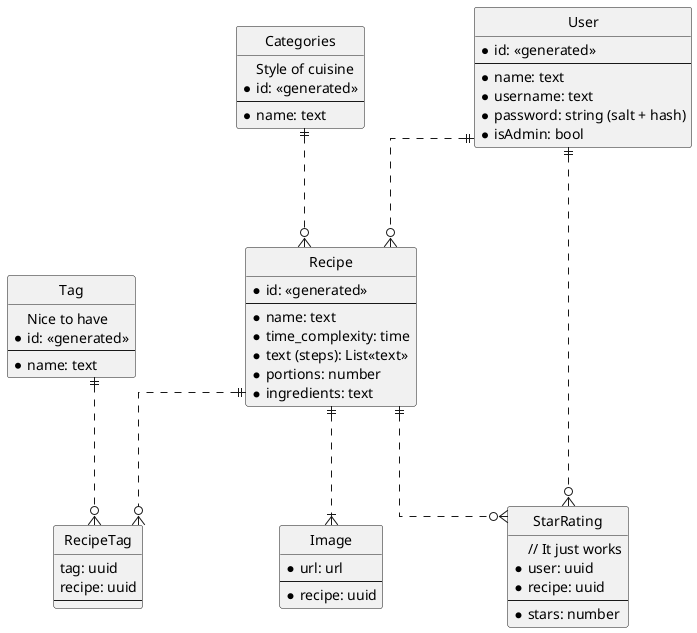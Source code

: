 @startuml spotify

hide circle
skinparam Linetype ortho
skinparam Nodesep 110
skinparam Ranksep 100

entity Recipe {
    * id: <<generated>>
    ---
    * name: text
    * time_complexity: time
    * text (steps): List<<text>>
    * portions: number
    * ingredients: text
}

entity User {
    * id: <<generated>>
    ---
    * name: text
    * username: text 
    * password: string (salt + hash)
    * isAdmin: bool
}

entity Categories {
    Style of cuisine
    * id: <<generated>>
    ---
    * name: text
}

entity Tag {
    Nice to have
    * id: <<generated>>
    ---
    * name: text
}

entity RecipeTag {
    tag: uuid
    recipe: uuid
    ---
}

entity StarRating {
    // It just works
    * user: uuid
    * recipe: uuid
    ---
    * stars: number
}

entity Image {
    * url: url
    ---
    * recipe: uuid
}

Recipe ||..|{ Image

Tag ||..o{ RecipeTag
Recipe ||..o{ RecipeTag

User ||..o{ StarRating
Recipe ||..o{ StarRating

User ||..o{ Recipe
Categories ||..o{ Recipe

@enduml
